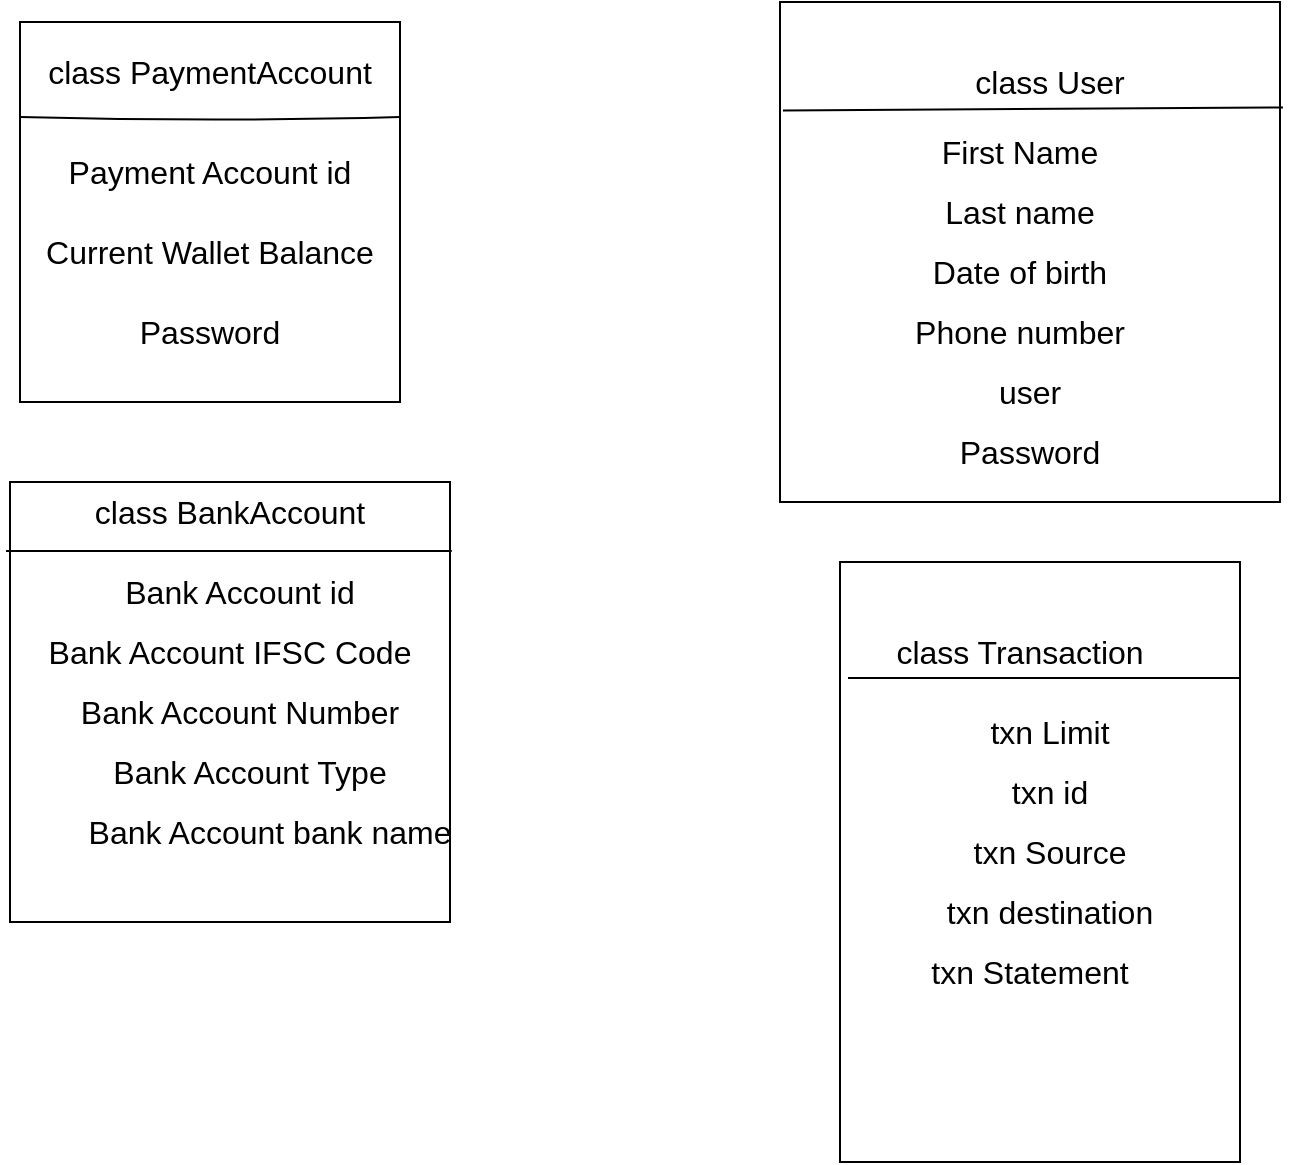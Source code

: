 <mxfile version="23.1.0" type="google">
  <diagram id="C5RBs43oDa-KdzZeNtuy" name="Page-1">
    <mxGraphModel grid="1" page="1" gridSize="10" guides="1" tooltips="1" connect="1" arrows="1" fold="1" pageScale="1" pageWidth="827" pageHeight="1169" math="0" shadow="0">
      <root>
        <mxCell id="WIyWlLk6GJQsqaUBKTNV-0" />
        <mxCell id="WIyWlLk6GJQsqaUBKTNV-1" parent="WIyWlLk6GJQsqaUBKTNV-0" />
        <mxCell id="w1X__9G6d2h2C9wvIB0f-21" value="" style="whiteSpace=wrap;html=1;aspect=fixed;fontSize=16;" vertex="1" parent="WIyWlLk6GJQsqaUBKTNV-1">
          <mxGeometry x="105" y="370" width="220" height="220" as="geometry" />
        </mxCell>
        <mxCell id="w1X__9G6d2h2C9wvIB0f-28" value="" style="endArrow=none;html=1;rounded=0;fontSize=12;startSize=8;endSize=8;curved=1;entryX=1.004;entryY=0.157;entryDx=0;entryDy=0;entryPerimeter=0;exitX=-0.009;exitY=0.157;exitDx=0;exitDy=0;exitPerimeter=0;" edge="1" parent="WIyWlLk6GJQsqaUBKTNV-1" source="w1X__9G6d2h2C9wvIB0f-21" target="w1X__9G6d2h2C9wvIB0f-21">
          <mxGeometry width="50" height="50" relative="1" as="geometry">
            <mxPoint x="110" y="400" as="sourcePoint" />
            <mxPoint x="410" y="290" as="targetPoint" />
          </mxGeometry>
        </mxCell>
        <mxCell id="w1X__9G6d2h2C9wvIB0f-30" value="class BankAccount" style="text;html=1;strokeColor=none;fillColor=none;align=center;verticalAlign=middle;whiteSpace=wrap;rounded=0;fontSize=16;" vertex="1" parent="WIyWlLk6GJQsqaUBKTNV-1">
          <mxGeometry x="110" y="370" width="210" height="30" as="geometry" />
        </mxCell>
        <mxCell id="w1X__9G6d2h2C9wvIB0f-31" value="Bank Account id" style="text;html=1;strokeColor=none;fillColor=none;align=center;verticalAlign=middle;whiteSpace=wrap;rounded=0;fontSize=16;" vertex="1" parent="WIyWlLk6GJQsqaUBKTNV-1">
          <mxGeometry x="110" y="410" width="220" height="30" as="geometry" />
        </mxCell>
        <mxCell id="w1X__9G6d2h2C9wvIB0f-32" value="Bank Account IFSC Code" style="text;html=1;strokeColor=none;fillColor=none;align=center;verticalAlign=middle;whiteSpace=wrap;rounded=0;fontSize=16;" vertex="1" parent="WIyWlLk6GJQsqaUBKTNV-1">
          <mxGeometry x="100" y="430" width="230" height="50" as="geometry" />
        </mxCell>
        <mxCell id="w1X__9G6d2h2C9wvIB0f-33" value="Bank Account Number" style="text;html=1;strokeColor=none;fillColor=none;align=center;verticalAlign=middle;whiteSpace=wrap;rounded=0;fontSize=16;" vertex="1" parent="WIyWlLk6GJQsqaUBKTNV-1">
          <mxGeometry x="110" y="470" width="220" height="30" as="geometry" />
        </mxCell>
        <mxCell id="w1X__9G6d2h2C9wvIB0f-34" value="Bank Account Type" style="text;html=1;strokeColor=none;fillColor=none;align=center;verticalAlign=middle;whiteSpace=wrap;rounded=0;fontSize=16;" vertex="1" parent="WIyWlLk6GJQsqaUBKTNV-1">
          <mxGeometry x="110" y="500" width="230" height="30" as="geometry" />
        </mxCell>
        <mxCell id="w1X__9G6d2h2C9wvIB0f-35" value="Bank Account bank name" style="text;html=1;strokeColor=none;fillColor=none;align=center;verticalAlign=middle;whiteSpace=wrap;rounded=0;fontSize=16;" vertex="1" parent="WIyWlLk6GJQsqaUBKTNV-1">
          <mxGeometry x="110" y="530" width="250" height="30" as="geometry" />
        </mxCell>
        <mxCell id="w1X__9G6d2h2C9wvIB0f-39" value="" style="whiteSpace=wrap;html=1;aspect=fixed;fontSize=16;" vertex="1" parent="WIyWlLk6GJQsqaUBKTNV-1">
          <mxGeometry x="490" y="130" width="250" height="250" as="geometry" />
        </mxCell>
        <mxCell id="w1X__9G6d2h2C9wvIB0f-41" value="" style="endArrow=none;html=1;rounded=0;fontSize=12;startSize=8;endSize=8;curved=1;entryX=1.006;entryY=0.211;entryDx=0;entryDy=0;entryPerimeter=0;exitX=0.006;exitY=0.217;exitDx=0;exitDy=0;exitPerimeter=0;" edge="1" parent="WIyWlLk6GJQsqaUBKTNV-1" source="w1X__9G6d2h2C9wvIB0f-39" target="w1X__9G6d2h2C9wvIB0f-39">
          <mxGeometry width="50" height="50" relative="1" as="geometry">
            <mxPoint x="540" y="190" as="sourcePoint" />
            <mxPoint x="720" y="190" as="targetPoint" />
          </mxGeometry>
        </mxCell>
        <mxCell id="w1X__9G6d2h2C9wvIB0f-43" value="class User" style="text;html=1;strokeColor=none;fillColor=none;align=center;verticalAlign=middle;whiteSpace=wrap;rounded=0;fontSize=16;" vertex="1" parent="WIyWlLk6GJQsqaUBKTNV-1">
          <mxGeometry x="540" y="160" width="170" height="20" as="geometry" />
        </mxCell>
        <mxCell id="w1X__9G6d2h2C9wvIB0f-48" value="" style="whiteSpace=wrap;html=1;aspect=fixed;fontSize=16;" vertex="1" parent="WIyWlLk6GJQsqaUBKTNV-1">
          <mxGeometry x="110" y="140" width="190" height="190" as="geometry" />
        </mxCell>
        <mxCell id="w1X__9G6d2h2C9wvIB0f-49" value="" style="endArrow=none;html=1;rounded=0;fontSize=12;startSize=8;endSize=8;curved=1;entryX=0;entryY=0.25;entryDx=0;entryDy=0;exitX=1;exitY=0.25;exitDx=0;exitDy=0;" edge="1" parent="WIyWlLk6GJQsqaUBKTNV-1" source="w1X__9G6d2h2C9wvIB0f-48" target="w1X__9G6d2h2C9wvIB0f-48">
          <mxGeometry width="50" height="50" relative="1" as="geometry">
            <mxPoint x="380" y="240" as="sourcePoint" />
            <mxPoint x="410" y="290" as="targetPoint" />
            <Array as="points">
              <mxPoint x="210" y="190" />
            </Array>
          </mxGeometry>
        </mxCell>
        <mxCell id="w1X__9G6d2h2C9wvIB0f-52" value="class PaymentAccount" style="text;html=1;strokeColor=none;fillColor=none;align=center;verticalAlign=middle;whiteSpace=wrap;rounded=0;fontSize=16;" vertex="1" parent="WIyWlLk6GJQsqaUBKTNV-1">
          <mxGeometry x="110" y="150" width="190" height="30" as="geometry" />
        </mxCell>
        <mxCell id="w1X__9G6d2h2C9wvIB0f-53" value="Payment Account id" style="text;html=1;strokeColor=none;fillColor=none;align=center;verticalAlign=middle;whiteSpace=wrap;rounded=0;fontSize=16;" vertex="1" parent="WIyWlLk6GJQsqaUBKTNV-1">
          <mxGeometry x="110" y="200" width="190" height="30" as="geometry" />
        </mxCell>
        <mxCell id="w1X__9G6d2h2C9wvIB0f-55" value="Current Wallet Balance" style="text;html=1;strokeColor=none;fillColor=none;align=center;verticalAlign=middle;whiteSpace=wrap;rounded=0;fontSize=16;" vertex="1" parent="WIyWlLk6GJQsqaUBKTNV-1">
          <mxGeometry x="110" y="240" width="190" height="30" as="geometry" />
        </mxCell>
        <mxCell id="w1X__9G6d2h2C9wvIB0f-56" value="Password" style="text;html=1;strokeColor=none;fillColor=none;align=center;verticalAlign=middle;whiteSpace=wrap;rounded=0;fontSize=16;" vertex="1" parent="WIyWlLk6GJQsqaUBKTNV-1">
          <mxGeometry x="110" y="280" width="190" height="30" as="geometry" />
        </mxCell>
        <mxCell id="w1X__9G6d2h2C9wvIB0f-57" value="First Name" style="text;html=1;strokeColor=none;fillColor=none;align=center;verticalAlign=middle;whiteSpace=wrap;rounded=0;fontSize=16;" vertex="1" parent="WIyWlLk6GJQsqaUBKTNV-1">
          <mxGeometry x="520" y="190" width="180" height="30" as="geometry" />
        </mxCell>
        <mxCell id="w1X__9G6d2h2C9wvIB0f-58" value="Last name" style="text;html=1;strokeColor=none;fillColor=none;align=center;verticalAlign=middle;whiteSpace=wrap;rounded=0;fontSize=16;" vertex="1" parent="WIyWlLk6GJQsqaUBKTNV-1">
          <mxGeometry x="520" y="220" width="180" height="30" as="geometry" />
        </mxCell>
        <mxCell id="w1X__9G6d2h2C9wvIB0f-59" value="Date of birth" style="text;html=1;strokeColor=none;fillColor=none;align=center;verticalAlign=middle;whiteSpace=wrap;rounded=0;fontSize=16;" vertex="1" parent="WIyWlLk6GJQsqaUBKTNV-1">
          <mxGeometry x="520" y="250" width="180" height="30" as="geometry" />
        </mxCell>
        <mxCell id="w1X__9G6d2h2C9wvIB0f-60" value="Phone number" style="text;html=1;strokeColor=none;fillColor=none;align=center;verticalAlign=middle;whiteSpace=wrap;rounded=0;fontSize=16;" vertex="1" parent="WIyWlLk6GJQsqaUBKTNV-1">
          <mxGeometry x="520" y="280" width="180" height="30" as="geometry" />
        </mxCell>
        <mxCell id="w1X__9G6d2h2C9wvIB0f-63" value="user" style="text;html=1;strokeColor=none;fillColor=none;align=center;verticalAlign=middle;whiteSpace=wrap;rounded=0;fontSize=16;" vertex="1" parent="WIyWlLk6GJQsqaUBKTNV-1">
          <mxGeometry x="510" y="310" width="210" height="30" as="geometry" />
        </mxCell>
        <mxCell id="w1X__9G6d2h2C9wvIB0f-65" value="Password" style="text;html=1;strokeColor=none;fillColor=none;align=center;verticalAlign=middle;whiteSpace=wrap;rounded=0;fontSize=16;" vertex="1" parent="WIyWlLk6GJQsqaUBKTNV-1">
          <mxGeometry x="490" y="340" width="250" height="30" as="geometry" />
        </mxCell>
        <mxCell id="w1X__9G6d2h2C9wvIB0f-77" style="edgeStyle=none;curved=1;rounded=0;orthogonalLoop=1;jettySize=auto;html=1;exitX=1;exitY=0.25;exitDx=0;exitDy=0;fontSize=12;startSize=8;endSize=8;" edge="1" parent="WIyWlLk6GJQsqaUBKTNV-1" source="w1X__9G6d2h2C9wvIB0f-67">
          <mxGeometry relative="1" as="geometry">
            <mxPoint x="700" y="490" as="targetPoint" />
            <Array as="points">
              <mxPoint x="720" y="470" />
            </Array>
          </mxGeometry>
        </mxCell>
        <mxCell id="w1X__9G6d2h2C9wvIB0f-67" value="" style="rounded=0;whiteSpace=wrap;html=1;fontSize=16;" vertex="1" parent="WIyWlLk6GJQsqaUBKTNV-1">
          <mxGeometry x="520" y="410" width="200" height="300" as="geometry" />
        </mxCell>
        <mxCell id="w1X__9G6d2h2C9wvIB0f-69" value="class Transaction" style="text;html=1;strokeColor=none;fillColor=none;align=center;verticalAlign=middle;whiteSpace=wrap;rounded=0;fontSize=16;" vertex="1" parent="WIyWlLk6GJQsqaUBKTNV-1">
          <mxGeometry x="510" y="445" width="200" height="20" as="geometry" />
        </mxCell>
        <mxCell id="w1X__9G6d2h2C9wvIB0f-78" value="txn Limit" style="text;html=1;strokeColor=none;fillColor=none;align=center;verticalAlign=middle;whiteSpace=wrap;rounded=0;fontSize=16;" vertex="1" parent="WIyWlLk6GJQsqaUBKTNV-1">
          <mxGeometry x="500" y="480" width="250" height="30" as="geometry" />
        </mxCell>
        <mxCell id="w1X__9G6d2h2C9wvIB0f-82" value="txn id" style="text;html=1;strokeColor=none;fillColor=none;align=center;verticalAlign=middle;whiteSpace=wrap;rounded=0;fontSize=16;" vertex="1" parent="WIyWlLk6GJQsqaUBKTNV-1">
          <mxGeometry x="520" y="510" width="210" height="30" as="geometry" />
        </mxCell>
        <mxCell id="w1X__9G6d2h2C9wvIB0f-83" value="txn Source" style="text;html=1;strokeColor=none;fillColor=none;align=center;verticalAlign=middle;whiteSpace=wrap;rounded=0;fontSize=16;" vertex="1" parent="WIyWlLk6GJQsqaUBKTNV-1">
          <mxGeometry x="520" y="540" width="210" height="30" as="geometry" />
        </mxCell>
        <mxCell id="w1X__9G6d2h2C9wvIB0f-84" value="txn destination" style="text;html=1;strokeColor=none;fillColor=none;align=center;verticalAlign=middle;whiteSpace=wrap;rounded=0;fontSize=16;" vertex="1" parent="WIyWlLk6GJQsqaUBKTNV-1">
          <mxGeometry x="515" y="570" width="220" height="30" as="geometry" />
        </mxCell>
        <mxCell id="w1X__9G6d2h2C9wvIB0f-85" value="txn Statement" style="text;html=1;strokeColor=none;fillColor=none;align=center;verticalAlign=middle;whiteSpace=wrap;rounded=0;fontSize=16;" vertex="1" parent="WIyWlLk6GJQsqaUBKTNV-1">
          <mxGeometry x="520" y="600" width="190" height="30" as="geometry" />
        </mxCell>
        <mxCell id="w1X__9G6d2h2C9wvIB0f-90" value="" style="endArrow=none;html=1;rounded=0;fontSize=12;startSize=8;endSize=8;curved=1;exitX=0.07;exitY=1.15;exitDx=0;exitDy=0;exitPerimeter=0;" edge="1" parent="WIyWlLk6GJQsqaUBKTNV-1" source="w1X__9G6d2h2C9wvIB0f-69">
          <mxGeometry width="50" height="50" relative="1" as="geometry">
            <mxPoint x="350" y="470" as="sourcePoint" />
            <mxPoint x="720" y="468" as="targetPoint" />
          </mxGeometry>
        </mxCell>
      </root>
    </mxGraphModel>
  </diagram>
</mxfile>
